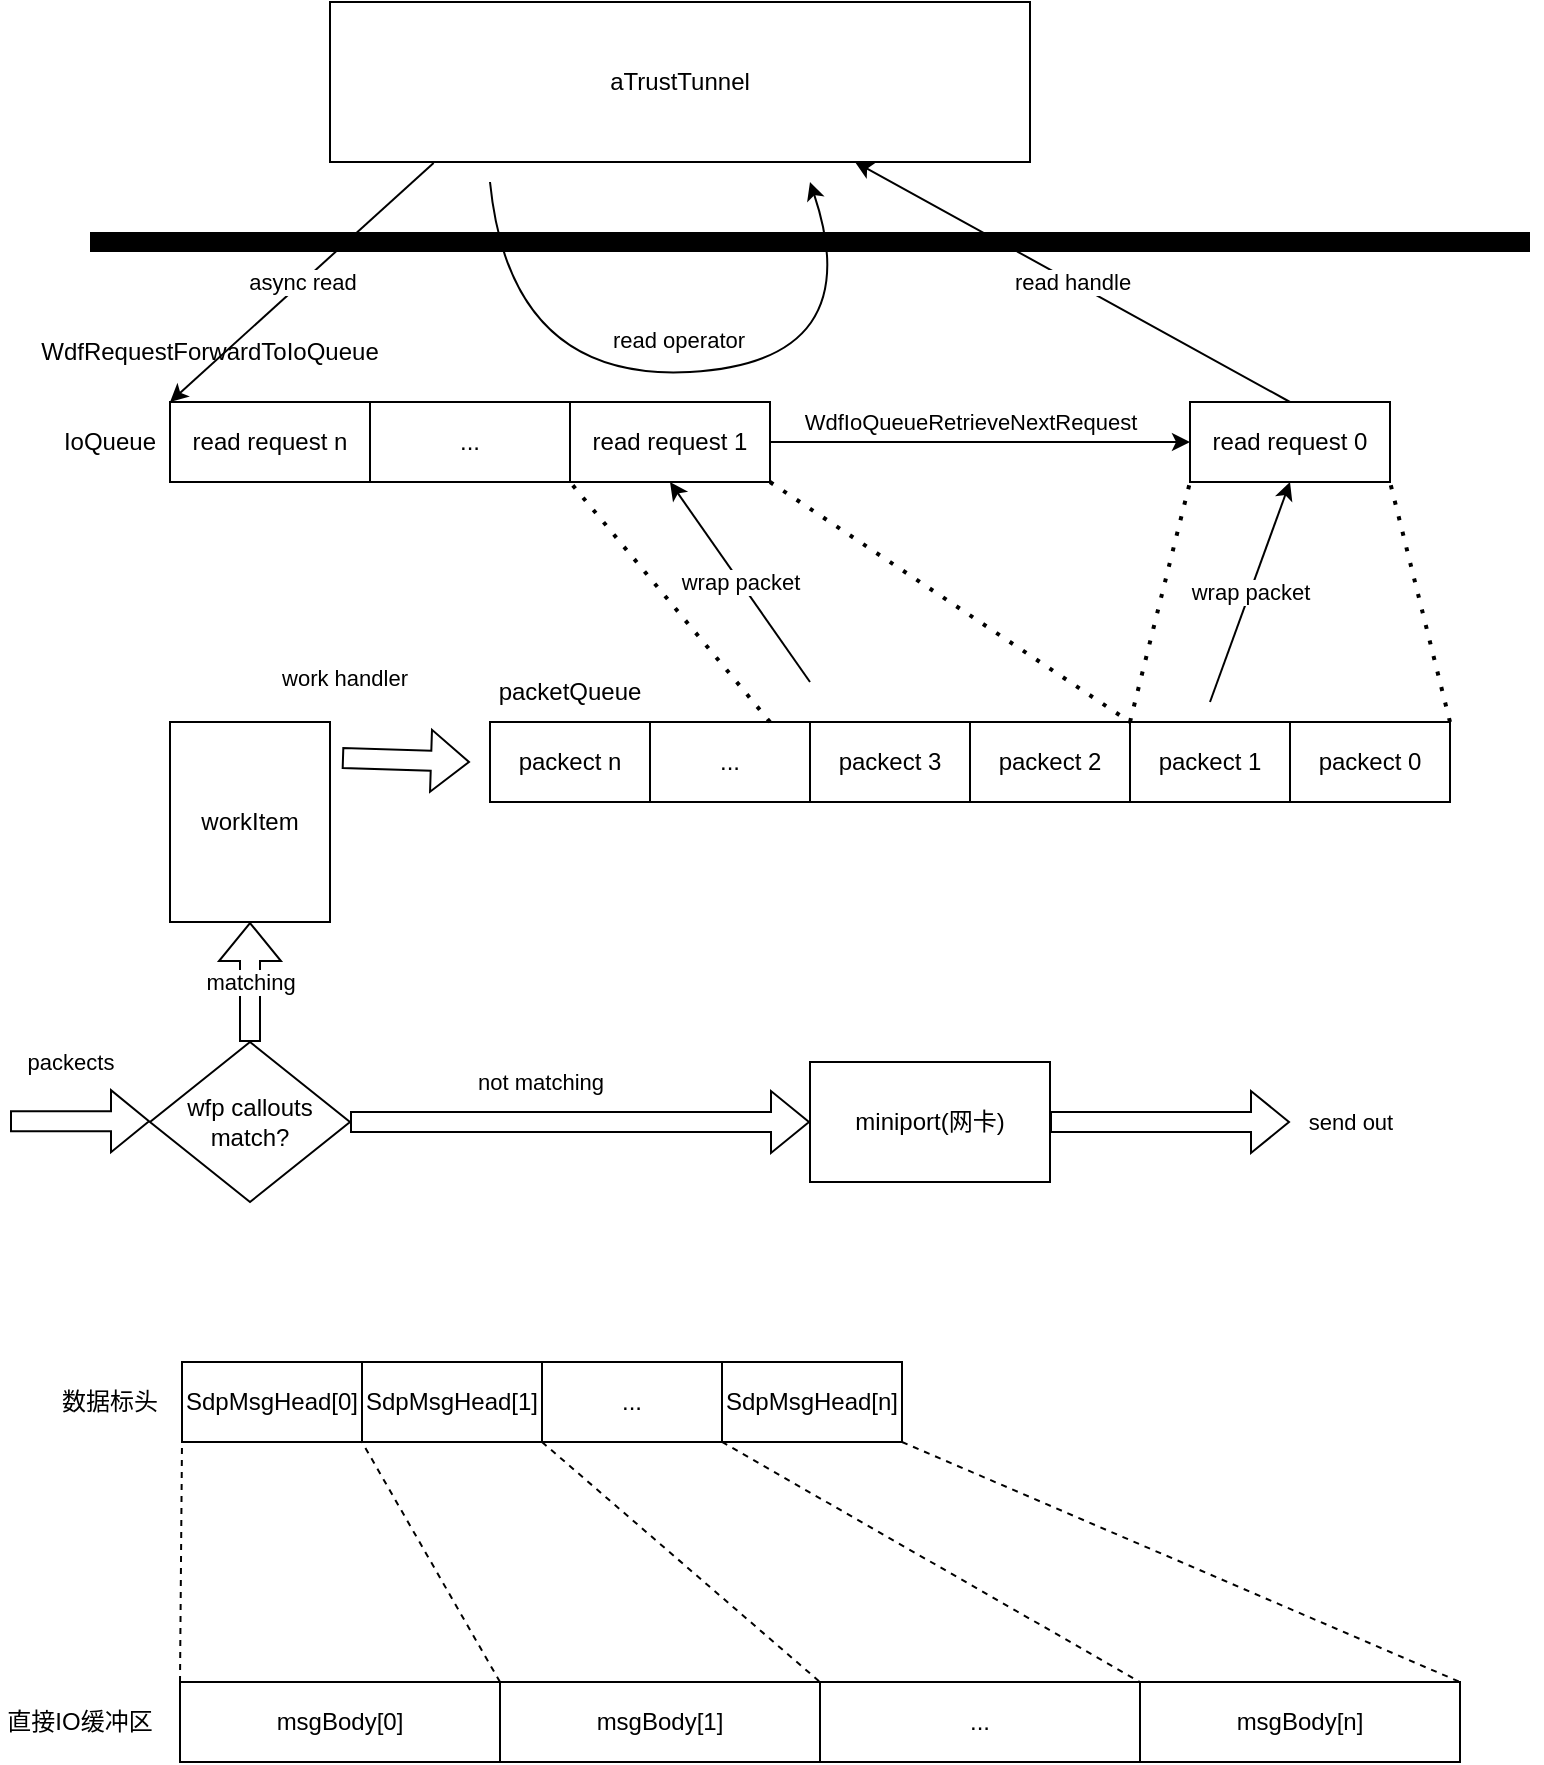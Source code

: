 <mxfile version="17.4.6" type="github">
  <diagram id="4BoJa4-GdhIkyzQr5frF" name="Page-1">
    <mxGraphModel dx="1106" dy="508" grid="1" gridSize="10" guides="1" tooltips="1" connect="1" arrows="1" fold="1" page="1" pageScale="1" pageWidth="827" pageHeight="1169" math="0" shadow="0">
      <root>
        <mxCell id="0" />
        <mxCell id="1" parent="0" />
        <mxCell id="MFjtI2Jwyj0SVyVRnn8q-8" value="aTrustTunnel" style="rounded=0;whiteSpace=wrap;html=1;" vertex="1" parent="1">
          <mxGeometry x="194" y="160" width="350" height="80" as="geometry" />
        </mxCell>
        <mxCell id="MFjtI2Jwyj0SVyVRnn8q-9" value="async read" style="endArrow=classic;html=1;rounded=0;exitX=0.148;exitY=1.006;exitDx=0;exitDy=0;exitPerimeter=0;entryX=0;entryY=0;entryDx=0;entryDy=0;" edge="1" parent="1" source="MFjtI2Jwyj0SVyVRnn8q-8" target="MFjtI2Jwyj0SVyVRnn8q-10">
          <mxGeometry width="50" height="50" relative="1" as="geometry">
            <mxPoint x="334" y="320" as="sourcePoint" />
            <mxPoint x="214" y="350" as="targetPoint" />
          </mxGeometry>
        </mxCell>
        <mxCell id="MFjtI2Jwyj0SVyVRnn8q-10" value="read request n" style="rounded=0;whiteSpace=wrap;html=1;" vertex="1" parent="1">
          <mxGeometry x="114" y="360" width="100" height="40" as="geometry" />
        </mxCell>
        <mxCell id="MFjtI2Jwyj0SVyVRnn8q-11" value="&lt;span&gt;...&lt;/span&gt;" style="rounded=0;whiteSpace=wrap;html=1;" vertex="1" parent="1">
          <mxGeometry x="214" y="360" width="100" height="40" as="geometry" />
        </mxCell>
        <mxCell id="MFjtI2Jwyj0SVyVRnn8q-12" value="read request 1" style="rounded=0;whiteSpace=wrap;html=1;" vertex="1" parent="1">
          <mxGeometry x="314" y="360" width="100" height="40" as="geometry" />
        </mxCell>
        <mxCell id="MFjtI2Jwyj0SVyVRnn8q-13" value="read request 0" style="rounded=0;whiteSpace=wrap;html=1;" vertex="1" parent="1">
          <mxGeometry x="624" y="360" width="100" height="40" as="geometry" />
        </mxCell>
        <mxCell id="MFjtI2Jwyj0SVyVRnn8q-14" value="IoQueue" style="text;html=1;strokeColor=none;fillColor=none;align=center;verticalAlign=middle;whiteSpace=wrap;rounded=0;" vertex="1" parent="1">
          <mxGeometry x="54" y="365" width="60" height="30" as="geometry" />
        </mxCell>
        <mxCell id="MFjtI2Jwyj0SVyVRnn8q-18" value="packect n" style="rounded=0;whiteSpace=wrap;html=1;" vertex="1" parent="1">
          <mxGeometry x="274" y="520" width="80" height="40" as="geometry" />
        </mxCell>
        <mxCell id="MFjtI2Jwyj0SVyVRnn8q-19" value="&lt;span&gt;...&lt;/span&gt;" style="rounded=0;whiteSpace=wrap;html=1;" vertex="1" parent="1">
          <mxGeometry x="354" y="520" width="80" height="40" as="geometry" />
        </mxCell>
        <mxCell id="MFjtI2Jwyj0SVyVRnn8q-20" value="&lt;span&gt;packect 3&lt;/span&gt;" style="rounded=0;whiteSpace=wrap;html=1;" vertex="1" parent="1">
          <mxGeometry x="434" y="520" width="80" height="40" as="geometry" />
        </mxCell>
        <mxCell id="MFjtI2Jwyj0SVyVRnn8q-21" value="&lt;span&gt;packect 2&lt;/span&gt;" style="rounded=0;whiteSpace=wrap;html=1;" vertex="1" parent="1">
          <mxGeometry x="514" y="520" width="80" height="40" as="geometry" />
        </mxCell>
        <mxCell id="MFjtI2Jwyj0SVyVRnn8q-22" value="&lt;span&gt;packect 1&lt;/span&gt;" style="rounded=0;whiteSpace=wrap;html=1;" vertex="1" parent="1">
          <mxGeometry x="594" y="520" width="80" height="40" as="geometry" />
        </mxCell>
        <mxCell id="MFjtI2Jwyj0SVyVRnn8q-23" value="&lt;span&gt;packect 0&lt;/span&gt;" style="rounded=0;whiteSpace=wrap;html=1;" vertex="1" parent="1">
          <mxGeometry x="674" y="520" width="80" height="40" as="geometry" />
        </mxCell>
        <mxCell id="MFjtI2Jwyj0SVyVRnn8q-36" value="read handle" style="endArrow=classic;html=1;rounded=0;exitX=0.5;exitY=0;exitDx=0;exitDy=0;entryX=0.75;entryY=1;entryDx=0;entryDy=0;" edge="1" parent="1" source="MFjtI2Jwyj0SVyVRnn8q-13" target="MFjtI2Jwyj0SVyVRnn8q-8">
          <mxGeometry width="50" height="50" relative="1" as="geometry">
            <mxPoint x="424" y="320" as="sourcePoint" />
            <mxPoint x="474" y="270" as="targetPoint" />
          </mxGeometry>
        </mxCell>
        <mxCell id="MFjtI2Jwyj0SVyVRnn8q-40" value="work handler" style="shape=flexArrow;endArrow=classic;html=1;rounded=0;exitX=1.075;exitY=0.18;exitDx=0;exitDy=0;exitPerimeter=0;" edge="1" parent="1" source="MFjtI2Jwyj0SVyVRnn8q-60">
          <mxGeometry x="-1" y="40" width="50" height="50" relative="1" as="geometry">
            <mxPoint x="214" y="539.5" as="sourcePoint" />
            <mxPoint x="264" y="540" as="targetPoint" />
            <mxPoint as="offset" />
          </mxGeometry>
        </mxCell>
        <mxCell id="MFjtI2Jwyj0SVyVRnn8q-41" value="matching" style="shape=flexArrow;endArrow=classic;html=1;rounded=0;exitX=0.5;exitY=0;exitDx=0;exitDy=0;" edge="1" parent="1" source="MFjtI2Jwyj0SVyVRnn8q-55">
          <mxGeometry width="50" height="50" relative="1" as="geometry">
            <mxPoint x="174" y="640" as="sourcePoint" />
            <mxPoint x="154" y="620" as="targetPoint" />
          </mxGeometry>
        </mxCell>
        <mxCell id="MFjtI2Jwyj0SVyVRnn8q-42" value="" style="endArrow=none;dashed=1;html=1;dashPattern=1 3;strokeWidth=2;rounded=0;entryX=1;entryY=1;entryDx=0;entryDy=0;exitX=1;exitY=0;exitDx=0;exitDy=0;" edge="1" parent="1" source="MFjtI2Jwyj0SVyVRnn8q-23" target="MFjtI2Jwyj0SVyVRnn8q-13">
          <mxGeometry width="50" height="50" relative="1" as="geometry">
            <mxPoint x="564" y="500" as="sourcePoint" />
            <mxPoint x="614" y="450" as="targetPoint" />
          </mxGeometry>
        </mxCell>
        <mxCell id="MFjtI2Jwyj0SVyVRnn8q-43" value="" style="endArrow=none;dashed=1;html=1;dashPattern=1 3;strokeWidth=2;rounded=0;entryX=0;entryY=1;entryDx=0;entryDy=0;exitX=0;exitY=0;exitDx=0;exitDy=0;" edge="1" parent="1" source="MFjtI2Jwyj0SVyVRnn8q-22" target="MFjtI2Jwyj0SVyVRnn8q-13">
          <mxGeometry width="50" height="50" relative="1" as="geometry">
            <mxPoint x="464" y="500" as="sourcePoint" />
            <mxPoint x="514" y="450" as="targetPoint" />
          </mxGeometry>
        </mxCell>
        <mxCell id="MFjtI2Jwyj0SVyVRnn8q-44" value="" style="endArrow=none;dashed=1;html=1;dashPattern=1 3;strokeWidth=2;rounded=0;entryX=0;entryY=1;entryDx=0;entryDy=0;exitX=0.75;exitY=0;exitDx=0;exitDy=0;" edge="1" parent="1" source="MFjtI2Jwyj0SVyVRnn8q-19" target="MFjtI2Jwyj0SVyVRnn8q-12">
          <mxGeometry width="50" height="50" relative="1" as="geometry">
            <mxPoint x="304" y="480" as="sourcePoint" />
            <mxPoint x="354" y="430" as="targetPoint" />
          </mxGeometry>
        </mxCell>
        <mxCell id="MFjtI2Jwyj0SVyVRnn8q-46" value="wrap packet" style="endArrow=classic;html=1;rounded=0;entryX=0.5;entryY=1;entryDx=0;entryDy=0;" edge="1" parent="1" target="MFjtI2Jwyj0SVyVRnn8q-13">
          <mxGeometry width="50" height="50" relative="1" as="geometry">
            <mxPoint x="634" y="510" as="sourcePoint" />
            <mxPoint x="534" y="440" as="targetPoint" />
          </mxGeometry>
        </mxCell>
        <mxCell id="MFjtI2Jwyj0SVyVRnn8q-47" value="wrap packet" style="endArrow=classic;html=1;rounded=0;entryX=0.5;entryY=1;entryDx=0;entryDy=0;" edge="1" parent="1" target="MFjtI2Jwyj0SVyVRnn8q-12">
          <mxGeometry width="50" height="50" relative="1" as="geometry">
            <mxPoint x="434" y="500" as="sourcePoint" />
            <mxPoint x="434" y="410" as="targetPoint" />
          </mxGeometry>
        </mxCell>
        <mxCell id="MFjtI2Jwyj0SVyVRnn8q-48" value="read operator" style="curved=1;endArrow=classic;html=1;rounded=0;" edge="1" parent="1">
          <mxGeometry x="-0.009" y="16" width="50" height="50" relative="1" as="geometry">
            <mxPoint x="274" y="250" as="sourcePoint" />
            <mxPoint x="434" y="250" as="targetPoint" />
            <Array as="points">
              <mxPoint x="284" y="350" />
              <mxPoint x="464" y="340" />
            </Array>
            <mxPoint as="offset" />
          </mxGeometry>
        </mxCell>
        <mxCell id="MFjtI2Jwyj0SVyVRnn8q-49" value="" style="endArrow=none;html=1;rounded=0;strokeWidth=10;" edge="1" parent="1">
          <mxGeometry width="50" height="50" relative="1" as="geometry">
            <mxPoint x="74" y="280" as="sourcePoint" />
            <mxPoint x="794" y="280" as="targetPoint" />
          </mxGeometry>
        </mxCell>
        <mxCell id="MFjtI2Jwyj0SVyVRnn8q-50" value="packetQueue" style="text;html=1;strokeColor=none;fillColor=none;align=center;verticalAlign=middle;whiteSpace=wrap;rounded=0;" vertex="1" parent="1">
          <mxGeometry x="284" y="490" width="60" height="30" as="geometry" />
        </mxCell>
        <mxCell id="MFjtI2Jwyj0SVyVRnn8q-52" value="&lt;span style=&quot;font-size: 11px&quot;&gt;WdfIoQueueRetrieveNextRequest&lt;/span&gt;" style="endArrow=classic;html=1;rounded=0;strokeWidth=1;exitX=1;exitY=0.5;exitDx=0;exitDy=0;entryX=0;entryY=0.5;entryDx=0;entryDy=0;" edge="1" parent="1" source="MFjtI2Jwyj0SVyVRnn8q-12" target="MFjtI2Jwyj0SVyVRnn8q-13">
          <mxGeometry x="-0.048" y="10" width="50" height="50" relative="1" as="geometry">
            <mxPoint x="454" y="410" as="sourcePoint" />
            <mxPoint x="504" y="370" as="targetPoint" />
            <mxPoint as="offset" />
          </mxGeometry>
        </mxCell>
        <mxCell id="MFjtI2Jwyj0SVyVRnn8q-51" value="WdfRequestForwardToIoQueue" style="text;html=1;strokeColor=none;fillColor=none;align=center;verticalAlign=middle;whiteSpace=wrap;rounded=0;" vertex="1" parent="1">
          <mxGeometry x="34" y="320" width="200" height="30" as="geometry" />
        </mxCell>
        <mxCell id="MFjtI2Jwyj0SVyVRnn8q-53" value="" style="endArrow=none;dashed=1;html=1;dashPattern=1 3;strokeWidth=2;rounded=0;exitX=1;exitY=1;exitDx=0;exitDy=0;entryX=1;entryY=0;entryDx=0;entryDy=0;" edge="1" parent="1" source="MFjtI2Jwyj0SVyVRnn8q-12" target="MFjtI2Jwyj0SVyVRnn8q-21">
          <mxGeometry width="50" height="50" relative="1" as="geometry">
            <mxPoint x="464" y="470" as="sourcePoint" />
            <mxPoint x="514" y="420" as="targetPoint" />
          </mxGeometry>
        </mxCell>
        <mxCell id="MFjtI2Jwyj0SVyVRnn8q-55" value="&lt;span&gt;wfp callouts&lt;br&gt;match?&lt;br&gt;&lt;/span&gt;" style="rhombus;whiteSpace=wrap;html=1;" vertex="1" parent="1">
          <mxGeometry x="104" y="680" width="100" height="80" as="geometry" />
        </mxCell>
        <mxCell id="MFjtI2Jwyj0SVyVRnn8q-56" value="packects" style="shape=flexArrow;endArrow=classic;html=1;rounded=0;strokeWidth=1;" edge="1" parent="1">
          <mxGeometry x="-0.143" y="30" width="50" height="50" relative="1" as="geometry">
            <mxPoint x="34" y="719.58" as="sourcePoint" />
            <mxPoint x="104" y="719.58" as="targetPoint" />
            <mxPoint as="offset" />
          </mxGeometry>
        </mxCell>
        <mxCell id="MFjtI2Jwyj0SVyVRnn8q-57" value="not matching" style="shape=flexArrow;endArrow=classic;html=1;rounded=0;strokeWidth=1;exitX=1;exitY=0.5;exitDx=0;exitDy=0;entryX=0;entryY=0.5;entryDx=0;entryDy=0;" edge="1" parent="1" source="MFjtI2Jwyj0SVyVRnn8q-55" target="MFjtI2Jwyj0SVyVRnn8q-58">
          <mxGeometry x="-0.176" y="20" width="50" height="50" relative="1" as="geometry">
            <mxPoint x="244" y="750" as="sourcePoint" />
            <mxPoint x="374" y="720" as="targetPoint" />
            <mxPoint as="offset" />
          </mxGeometry>
        </mxCell>
        <mxCell id="MFjtI2Jwyj0SVyVRnn8q-58" value="miniport(网卡)" style="rounded=0;whiteSpace=wrap;html=1;" vertex="1" parent="1">
          <mxGeometry x="434" y="690" width="120" height="60" as="geometry" />
        </mxCell>
        <mxCell id="MFjtI2Jwyj0SVyVRnn8q-59" value="send out" style="shape=flexArrow;endArrow=classic;html=1;rounded=0;strokeWidth=1;exitX=1;exitY=0.5;exitDx=0;exitDy=0;" edge="1" parent="1" source="MFjtI2Jwyj0SVyVRnn8q-58">
          <mxGeometry x="1" y="30" width="50" height="50" relative="1" as="geometry">
            <mxPoint x="684" y="750" as="sourcePoint" />
            <mxPoint x="674" y="720" as="targetPoint" />
            <mxPoint x="30" y="30" as="offset" />
          </mxGeometry>
        </mxCell>
        <mxCell id="MFjtI2Jwyj0SVyVRnn8q-60" value="workItem" style="rounded=0;whiteSpace=wrap;html=1;" vertex="1" parent="1">
          <mxGeometry x="114" y="520" width="80" height="100" as="geometry" />
        </mxCell>
        <mxCell id="MFjtI2Jwyj0SVyVRnn8q-64" value="SdpMsgHead[0]" style="rounded=0;whiteSpace=wrap;html=1;" vertex="1" parent="1">
          <mxGeometry x="120" y="840" width="90" height="40" as="geometry" />
        </mxCell>
        <mxCell id="MFjtI2Jwyj0SVyVRnn8q-65" value="数据标头" style="text;html=1;strokeColor=none;fillColor=none;align=center;verticalAlign=middle;whiteSpace=wrap;rounded=0;" vertex="1" parent="1">
          <mxGeometry x="54" y="845" width="60" height="30" as="geometry" />
        </mxCell>
        <mxCell id="MFjtI2Jwyj0SVyVRnn8q-71" value="SdpMsgHead[1]" style="rounded=0;whiteSpace=wrap;html=1;" vertex="1" parent="1">
          <mxGeometry x="210" y="840" width="90" height="40" as="geometry" />
        </mxCell>
        <mxCell id="MFjtI2Jwyj0SVyVRnn8q-72" value="..." style="rounded=0;whiteSpace=wrap;html=1;" vertex="1" parent="1">
          <mxGeometry x="300" y="840" width="90" height="40" as="geometry" />
        </mxCell>
        <mxCell id="MFjtI2Jwyj0SVyVRnn8q-73" value="SdpMsgHead[n]" style="rounded=0;whiteSpace=wrap;html=1;" vertex="1" parent="1">
          <mxGeometry x="390" y="840" width="90" height="40" as="geometry" />
        </mxCell>
        <mxCell id="MFjtI2Jwyj0SVyVRnn8q-74" value="直接IO缓冲区" style="text;html=1;strokeColor=none;fillColor=none;align=center;verticalAlign=middle;whiteSpace=wrap;rounded=0;" vertex="1" parent="1">
          <mxGeometry x="29" y="1005" width="80" height="30" as="geometry" />
        </mxCell>
        <mxCell id="MFjtI2Jwyj0SVyVRnn8q-76" value="msgBody[0]" style="rounded=0;whiteSpace=wrap;html=1;" vertex="1" parent="1">
          <mxGeometry x="119" y="1000" width="160" height="40" as="geometry" />
        </mxCell>
        <mxCell id="MFjtI2Jwyj0SVyVRnn8q-77" value="msgBody[1]" style="rounded=0;whiteSpace=wrap;html=1;" vertex="1" parent="1">
          <mxGeometry x="279" y="1000" width="160" height="40" as="geometry" />
        </mxCell>
        <mxCell id="MFjtI2Jwyj0SVyVRnn8q-78" value="..." style="rounded=0;whiteSpace=wrap;html=1;" vertex="1" parent="1">
          <mxGeometry x="439" y="1000" width="160" height="40" as="geometry" />
        </mxCell>
        <mxCell id="MFjtI2Jwyj0SVyVRnn8q-79" value="&lt;span&gt;msgBody[n]&lt;/span&gt;" style="rounded=0;whiteSpace=wrap;html=1;" vertex="1" parent="1">
          <mxGeometry x="599" y="1000" width="160" height="40" as="geometry" />
        </mxCell>
        <mxCell id="MFjtI2Jwyj0SVyVRnn8q-81" value="" style="endArrow=none;dashed=1;html=1;rounded=0;strokeWidth=1;entryX=0;entryY=1;entryDx=0;entryDy=0;exitX=1;exitY=0;exitDx=0;exitDy=0;" edge="1" parent="1" source="MFjtI2Jwyj0SVyVRnn8q-76" target="MFjtI2Jwyj0SVyVRnn8q-71">
          <mxGeometry width="50" height="50" relative="1" as="geometry">
            <mxPoint x="170" y="960" as="sourcePoint" />
            <mxPoint x="220" y="910" as="targetPoint" />
          </mxGeometry>
        </mxCell>
        <mxCell id="MFjtI2Jwyj0SVyVRnn8q-82" value="" style="endArrow=none;dashed=1;html=1;rounded=0;strokeWidth=1;entryX=0;entryY=1;entryDx=0;entryDy=0;exitX=0;exitY=0;exitDx=0;exitDy=0;" edge="1" parent="1" source="MFjtI2Jwyj0SVyVRnn8q-76" target="MFjtI2Jwyj0SVyVRnn8q-64">
          <mxGeometry width="50" height="50" relative="1" as="geometry">
            <mxPoint x="50" y="960" as="sourcePoint" />
            <mxPoint x="100" y="910" as="targetPoint" />
          </mxGeometry>
        </mxCell>
        <mxCell id="MFjtI2Jwyj0SVyVRnn8q-83" value="" style="endArrow=none;dashed=1;html=1;rounded=0;strokeWidth=1;exitX=0;exitY=1;exitDx=0;exitDy=0;entryX=0;entryY=0;entryDx=0;entryDy=0;" edge="1" parent="1" source="MFjtI2Jwyj0SVyVRnn8q-72" target="MFjtI2Jwyj0SVyVRnn8q-78">
          <mxGeometry width="50" height="50" relative="1" as="geometry">
            <mxPoint x="430" y="940" as="sourcePoint" />
            <mxPoint x="480" y="890" as="targetPoint" />
          </mxGeometry>
        </mxCell>
        <mxCell id="MFjtI2Jwyj0SVyVRnn8q-84" value="" style="endArrow=none;dashed=1;html=1;rounded=0;strokeWidth=1;exitX=0;exitY=1;exitDx=0;exitDy=0;entryX=0;entryY=0;entryDx=0;entryDy=0;" edge="1" parent="1" source="MFjtI2Jwyj0SVyVRnn8q-73" target="MFjtI2Jwyj0SVyVRnn8q-79">
          <mxGeometry width="50" height="50" relative="1" as="geometry">
            <mxPoint x="490" y="940" as="sourcePoint" />
            <mxPoint x="540" y="890" as="targetPoint" />
          </mxGeometry>
        </mxCell>
        <mxCell id="MFjtI2Jwyj0SVyVRnn8q-85" value="" style="endArrow=none;dashed=1;html=1;rounded=0;strokeWidth=1;exitX=1;exitY=1;exitDx=0;exitDy=0;entryX=1;entryY=0;entryDx=0;entryDy=0;" edge="1" parent="1" source="MFjtI2Jwyj0SVyVRnn8q-73" target="MFjtI2Jwyj0SVyVRnn8q-79">
          <mxGeometry width="50" height="50" relative="1" as="geometry">
            <mxPoint x="630" y="900" as="sourcePoint" />
            <mxPoint x="680" y="850" as="targetPoint" />
          </mxGeometry>
        </mxCell>
      </root>
    </mxGraphModel>
  </diagram>
</mxfile>
